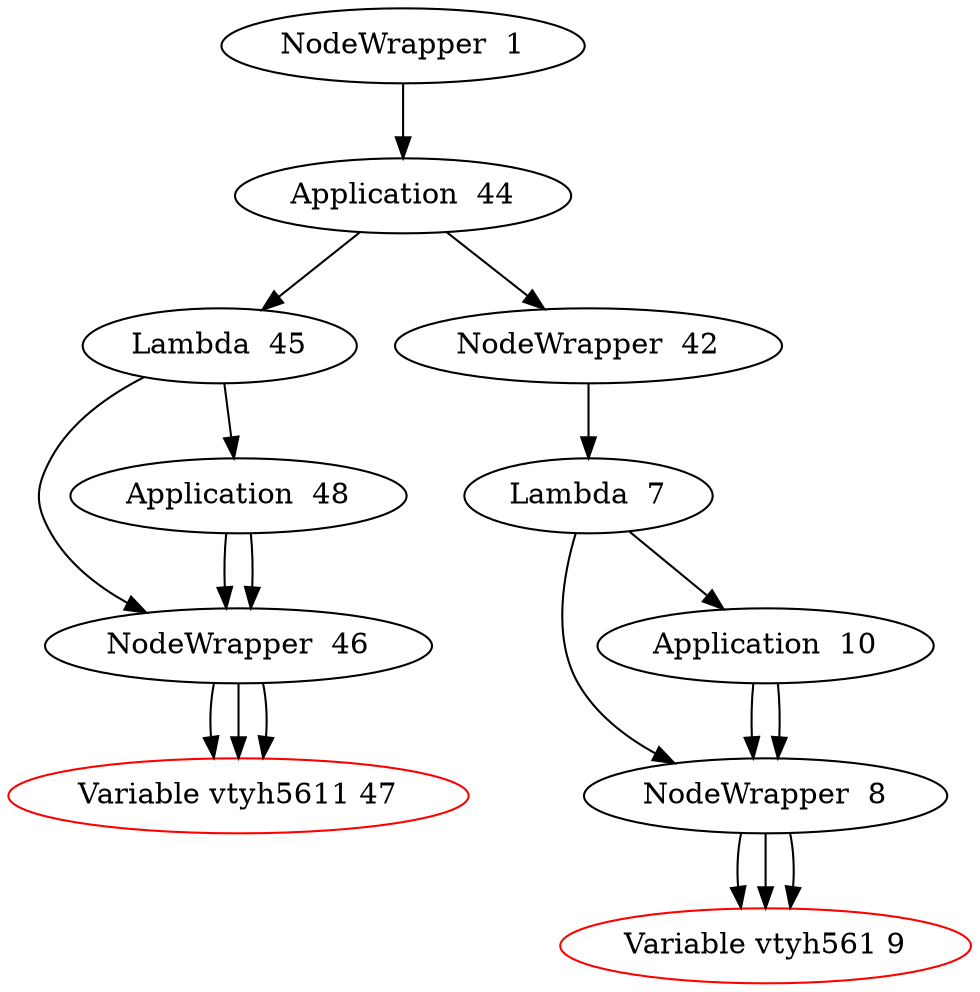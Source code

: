 digraph Lambda {
443308702 [label="NodeWrapper  1"];
443308702 -> {1642534850};
1642534850 [label="Application  44"];
1642534850 -> {1305193908};
1642534850 -> {721748895};
1305193908 [label="Lambda  45"];
1305193908 -> {1313953385};
1305193908 -> {399573350};
1313953385 [label="NodeWrapper  46"];
1313953385 -> {463345942};
463345942 [label="Variable vtyh5611 47", color=red];
399573350 [label="Application  48"];
399573350 -> {1313953385};
399573350 -> {1313953385};
1313953385 [label="NodeWrapper  46"];
1313953385 -> {463345942};
463345942 [label="Variable vtyh5611 47", color=red];
1313953385 [label="NodeWrapper  46"];
1313953385 -> {463345942};
463345942 [label="Variable vtyh5611 47", color=red];
721748895 [label="NodeWrapper  42"];
721748895 -> {1190654826};
1190654826 [label="Lambda  7"];
1190654826 -> {636718812};
1190654826 -> {445051633};
636718812 [label="NodeWrapper  8"];
636718812 -> {1051754451};
1051754451 [label="Variable vtyh561 9", color=red];
445051633 [label="Application  10"];
445051633 -> {636718812};
445051633 -> {636718812};
636718812 [label="NodeWrapper  8"];
636718812 -> {1051754451};
1051754451 [label="Variable vtyh561 9", color=red];
636718812 [label="NodeWrapper  8"];
636718812 -> {1051754451};
1051754451 [label="Variable vtyh561 9", color=red];

}